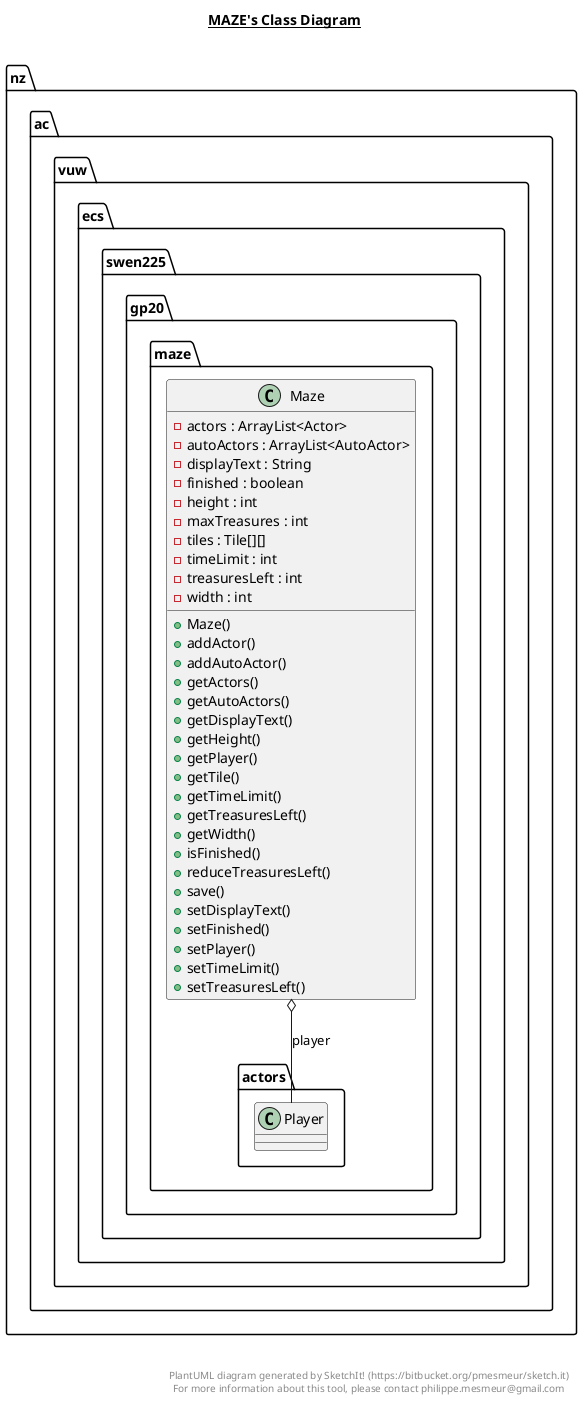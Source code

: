 @startuml

title __MAZE's Class Diagram__\n

  namespace nz.ac.vuw.ecs.swen225.gp20.maze {
    class nz.ac.vuw.ecs.swen225.gp20.maze.Maze {
        - actors : ArrayList<Actor>
        - autoActors : ArrayList<AutoActor>
        - displayText : String
        - finished : boolean
        - height : int
        - maxTreasures : int
        - tiles : Tile[][]
        - timeLimit : int
        - treasuresLeft : int
        - width : int
        + Maze()
        + addActor()
        + addAutoActor()
        + getActors()
        + getAutoActors()
        + getDisplayText()
        + getHeight()
        + getPlayer()
        + getTile()
        + getTimeLimit()
        + getTreasuresLeft()
        + getWidth()
        + isFinished()
        + reduceTreasuresLeft()
        + save()
        + setDisplayText()
        + setFinished()
        + setPlayer()
        + setTimeLimit()
        + setTreasuresLeft()
    }
  }
  

  nz.ac.vuw.ecs.swen225.gp20.maze.Maze o-- nz.ac.vuw.ecs.swen225.gp20.maze.actors.Player : player


right footer


PlantUML diagram generated by SketchIt! (https://bitbucket.org/pmesmeur/sketch.it)
For more information about this tool, please contact philippe.mesmeur@gmail.com
endfooter

@enduml
